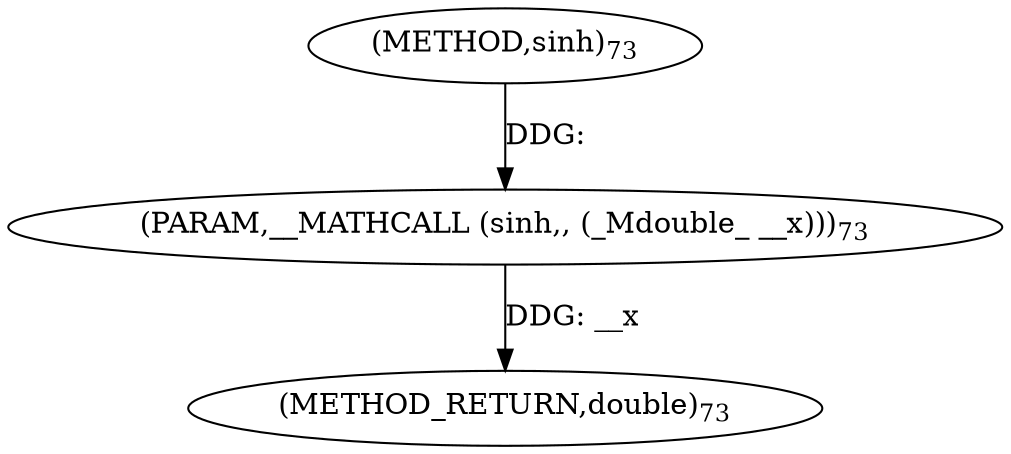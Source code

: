 digraph "sinh" {  
"6258" [label = <(METHOD,sinh)<SUB>73</SUB>> ]
"6260" [label = <(METHOD_RETURN,double)<SUB>73</SUB>> ]
"6259" [label = <(PARAM,__MATHCALL (sinh,, (_Mdouble_ __x)))<SUB>73</SUB>> ]
  "6259" -> "6260"  [ label = "DDG: __x"] 
  "6258" -> "6259"  [ label = "DDG: "] 
}
